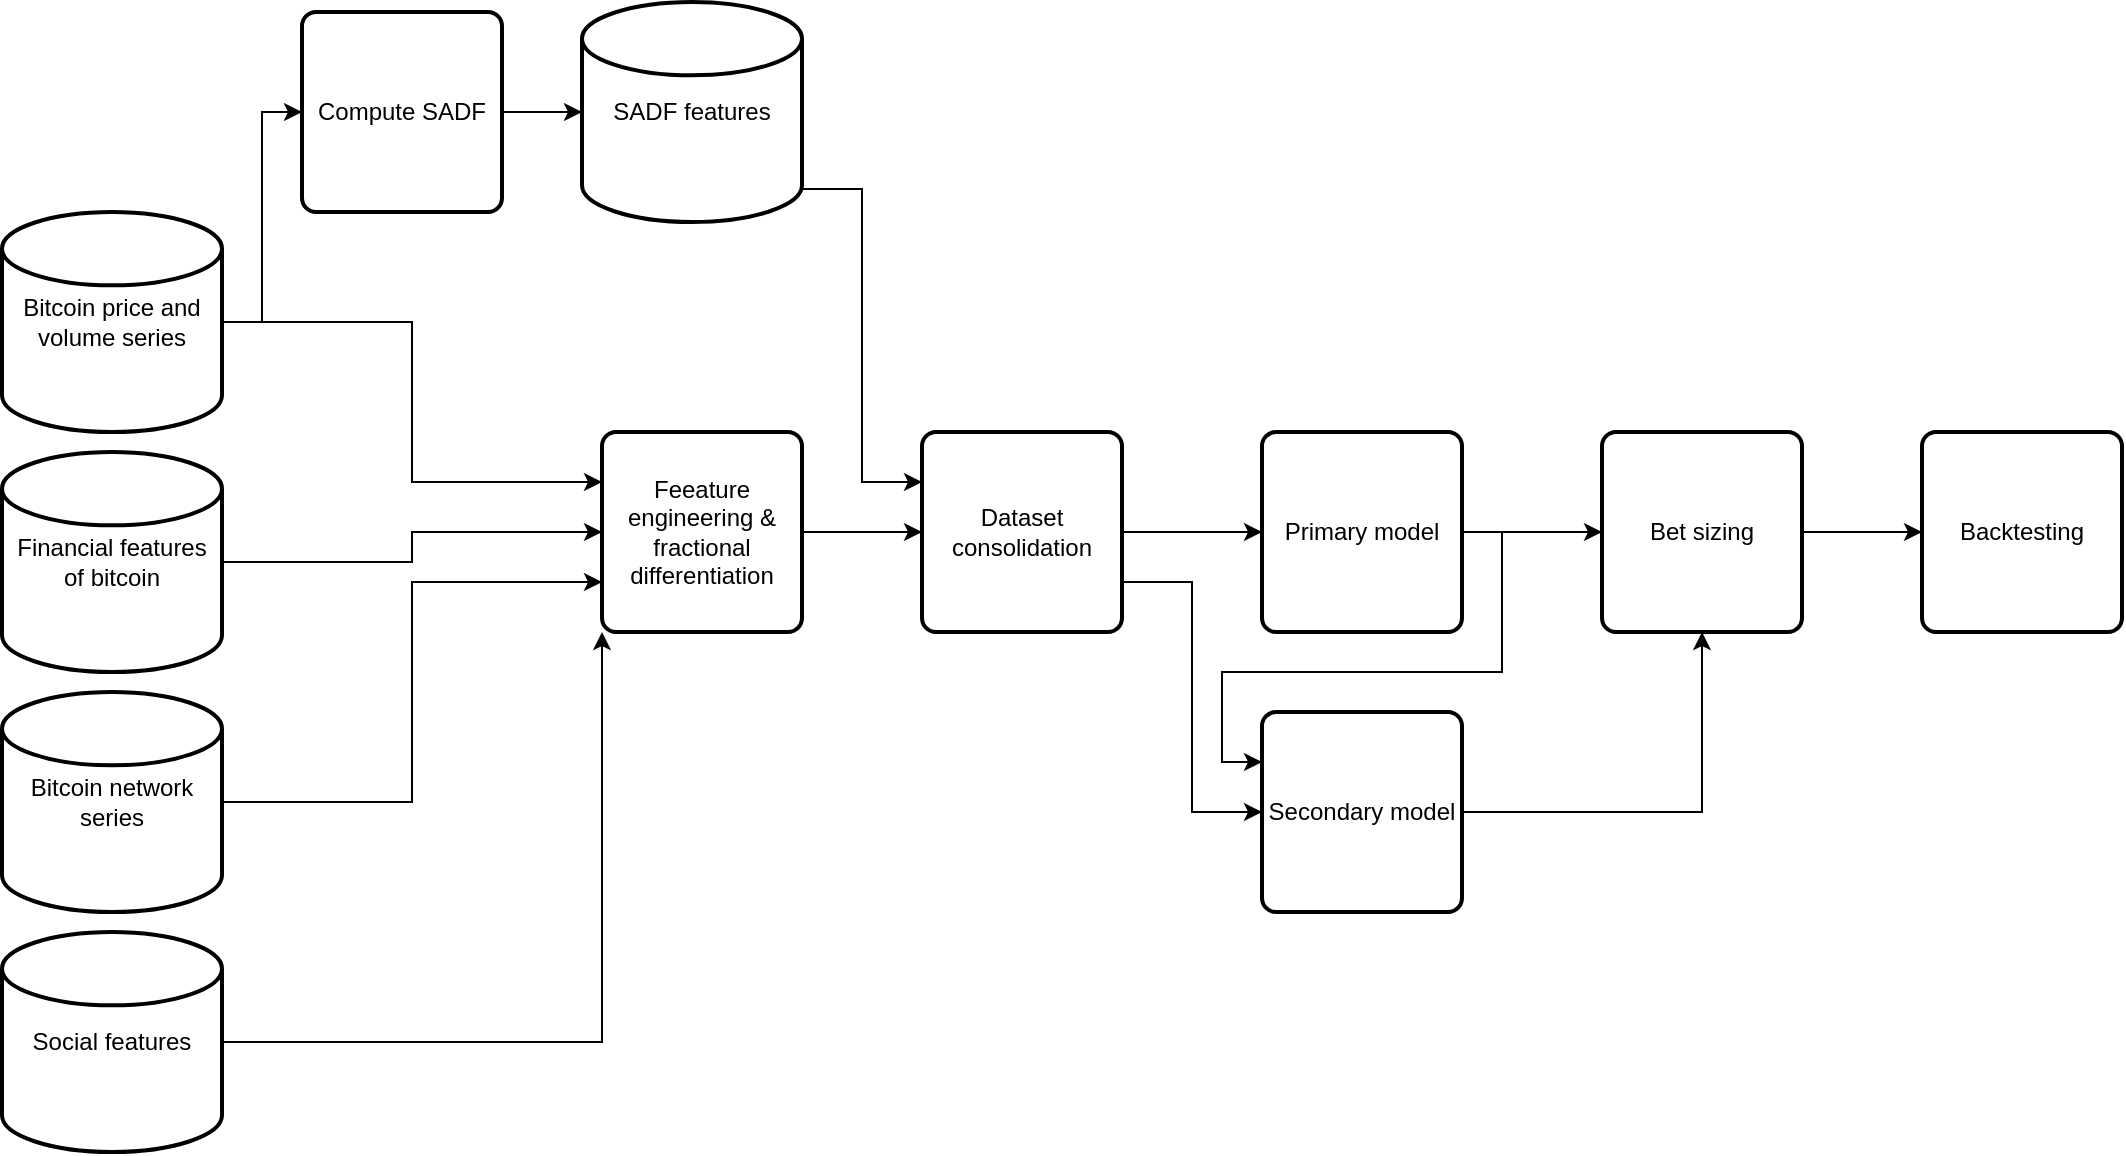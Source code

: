 <mxfile version="14.0.1" type="device"><diagram id="gLYQfHSDHygPexUMRD7l" name="Page-1"><mxGraphModel dx="1847" dy="823" grid="1" gridSize="10" guides="1" tooltips="1" connect="1" arrows="1" fold="1" page="1" pageScale="1" pageWidth="1169" pageHeight="827" math="0" shadow="0"><root><mxCell id="0"/><mxCell id="1" parent="0"/><mxCell id="1RsABWERr97SKwDZGCKk-7" style="edgeStyle=orthogonalEdgeStyle;rounded=0;orthogonalLoop=1;jettySize=auto;html=1;exitX=1;exitY=0.5;exitDx=0;exitDy=0;exitPerimeter=0;entryX=0;entryY=0.5;entryDx=0;entryDy=0;" edge="1" parent="1" source="1RsABWERr97SKwDZGCKk-1" target="1RsABWERr97SKwDZGCKk-6"><mxGeometry relative="1" as="geometry"/></mxCell><mxCell id="1RsABWERr97SKwDZGCKk-10" style="edgeStyle=orthogonalEdgeStyle;rounded=0;orthogonalLoop=1;jettySize=auto;html=1;exitX=1;exitY=0.5;exitDx=0;exitDy=0;exitPerimeter=0;entryX=0;entryY=0.25;entryDx=0;entryDy=0;" edge="1" parent="1" source="1RsABWERr97SKwDZGCKk-1" target="1RsABWERr97SKwDZGCKk-9"><mxGeometry relative="1" as="geometry"/></mxCell><mxCell id="1RsABWERr97SKwDZGCKk-1" value="Bitcoin price and volume series" style="strokeWidth=2;html=1;shape=mxgraph.flowchart.database;whiteSpace=wrap;" vertex="1" parent="1"><mxGeometry x="40" y="185" width="110" height="110" as="geometry"/></mxCell><mxCell id="1RsABWERr97SKwDZGCKk-11" style="edgeStyle=orthogonalEdgeStyle;rounded=0;orthogonalLoop=1;jettySize=auto;html=1;exitX=1;exitY=0.5;exitDx=0;exitDy=0;exitPerimeter=0;" edge="1" parent="1" source="1RsABWERr97SKwDZGCKk-2" target="1RsABWERr97SKwDZGCKk-9"><mxGeometry relative="1" as="geometry"/></mxCell><mxCell id="1RsABWERr97SKwDZGCKk-2" value="Financial features of bitcoin" style="strokeWidth=2;html=1;shape=mxgraph.flowchart.database;whiteSpace=wrap;" vertex="1" parent="1"><mxGeometry x="40" y="305" width="110" height="110" as="geometry"/></mxCell><mxCell id="1RsABWERr97SKwDZGCKk-12" style="edgeStyle=orthogonalEdgeStyle;rounded=0;orthogonalLoop=1;jettySize=auto;html=1;exitX=1;exitY=0.5;exitDx=0;exitDy=0;exitPerimeter=0;entryX=0;entryY=0.75;entryDx=0;entryDy=0;" edge="1" parent="1" source="1RsABWERr97SKwDZGCKk-3" target="1RsABWERr97SKwDZGCKk-9"><mxGeometry relative="1" as="geometry"/></mxCell><mxCell id="1RsABWERr97SKwDZGCKk-3" value="Bitcoin network series" style="strokeWidth=2;html=1;shape=mxgraph.flowchart.database;whiteSpace=wrap;" vertex="1" parent="1"><mxGeometry x="40" y="425" width="110" height="110" as="geometry"/></mxCell><mxCell id="1RsABWERr97SKwDZGCKk-16" style="edgeStyle=orthogonalEdgeStyle;rounded=0;orthogonalLoop=1;jettySize=auto;html=1;exitX=1;exitY=0.85;exitDx=0;exitDy=0;exitPerimeter=0;entryX=0;entryY=0.25;entryDx=0;entryDy=0;" edge="1" parent="1" source="1RsABWERr97SKwDZGCKk-4" target="1RsABWERr97SKwDZGCKk-14"><mxGeometry relative="1" as="geometry"/></mxCell><mxCell id="1RsABWERr97SKwDZGCKk-4" value="SADF features" style="strokeWidth=2;html=1;shape=mxgraph.flowchart.database;whiteSpace=wrap;" vertex="1" parent="1"><mxGeometry x="330" y="80" width="110" height="110" as="geometry"/></mxCell><mxCell id="1RsABWERr97SKwDZGCKk-13" style="edgeStyle=orthogonalEdgeStyle;rounded=0;orthogonalLoop=1;jettySize=auto;html=1;exitX=1;exitY=0.5;exitDx=0;exitDy=0;exitPerimeter=0;entryX=0;entryY=1;entryDx=0;entryDy=0;" edge="1" parent="1" source="1RsABWERr97SKwDZGCKk-5" target="1RsABWERr97SKwDZGCKk-9"><mxGeometry relative="1" as="geometry"/></mxCell><mxCell id="1RsABWERr97SKwDZGCKk-5" value="Social features" style="strokeWidth=2;html=1;shape=mxgraph.flowchart.database;whiteSpace=wrap;" vertex="1" parent="1"><mxGeometry x="40" y="545" width="110" height="110" as="geometry"/></mxCell><mxCell id="1RsABWERr97SKwDZGCKk-8" style="edgeStyle=orthogonalEdgeStyle;rounded=0;orthogonalLoop=1;jettySize=auto;html=1;exitX=1;exitY=0.5;exitDx=0;exitDy=0;entryX=0;entryY=0.5;entryDx=0;entryDy=0;entryPerimeter=0;" edge="1" parent="1" source="1RsABWERr97SKwDZGCKk-6" target="1RsABWERr97SKwDZGCKk-4"><mxGeometry relative="1" as="geometry"/></mxCell><mxCell id="1RsABWERr97SKwDZGCKk-6" value="Compute SADF" style="rounded=1;whiteSpace=wrap;html=1;absoluteArcSize=1;arcSize=14;strokeWidth=2;" vertex="1" parent="1"><mxGeometry x="190" y="85" width="100" height="100" as="geometry"/></mxCell><mxCell id="1RsABWERr97SKwDZGCKk-15" style="edgeStyle=orthogonalEdgeStyle;rounded=0;orthogonalLoop=1;jettySize=auto;html=1;exitX=1;exitY=0.5;exitDx=0;exitDy=0;" edge="1" parent="1" source="1RsABWERr97SKwDZGCKk-9" target="1RsABWERr97SKwDZGCKk-14"><mxGeometry relative="1" as="geometry"/></mxCell><mxCell id="1RsABWERr97SKwDZGCKk-9" value="Feeature engineering &amp;amp; fractional differentiation" style="rounded=1;whiteSpace=wrap;html=1;absoluteArcSize=1;arcSize=14;strokeWidth=2;" vertex="1" parent="1"><mxGeometry x="340" y="295" width="100" height="100" as="geometry"/></mxCell><mxCell id="1RsABWERr97SKwDZGCKk-18" style="edgeStyle=orthogonalEdgeStyle;rounded=0;orthogonalLoop=1;jettySize=auto;html=1;exitX=1;exitY=0.5;exitDx=0;exitDy=0;entryX=0;entryY=0.5;entryDx=0;entryDy=0;" edge="1" parent="1" source="1RsABWERr97SKwDZGCKk-14" target="1RsABWERr97SKwDZGCKk-17"><mxGeometry relative="1" as="geometry"/></mxCell><mxCell id="1RsABWERr97SKwDZGCKk-25" style="edgeStyle=orthogonalEdgeStyle;rounded=0;orthogonalLoop=1;jettySize=auto;html=1;exitX=1;exitY=0.75;exitDx=0;exitDy=0;entryX=0;entryY=0.5;entryDx=0;entryDy=0;" edge="1" parent="1" source="1RsABWERr97SKwDZGCKk-14" target="1RsABWERr97SKwDZGCKk-19"><mxGeometry relative="1" as="geometry"/></mxCell><mxCell id="1RsABWERr97SKwDZGCKk-14" value="Dataset consolidation" style="rounded=1;whiteSpace=wrap;html=1;absoluteArcSize=1;arcSize=14;strokeWidth=2;" vertex="1" parent="1"><mxGeometry x="500" y="295" width="100" height="100" as="geometry"/></mxCell><mxCell id="1RsABWERr97SKwDZGCKk-26" style="edgeStyle=orthogonalEdgeStyle;rounded=0;orthogonalLoop=1;jettySize=auto;html=1;exitX=1;exitY=0.5;exitDx=0;exitDy=0;entryX=0;entryY=0.5;entryDx=0;entryDy=0;" edge="1" parent="1" source="1RsABWERr97SKwDZGCKk-17" target="1RsABWERr97SKwDZGCKk-21"><mxGeometry relative="1" as="geometry"/></mxCell><mxCell id="1RsABWERr97SKwDZGCKk-27" style="edgeStyle=orthogonalEdgeStyle;rounded=0;orthogonalLoop=1;jettySize=auto;html=1;exitX=1;exitY=0.5;exitDx=0;exitDy=0;entryX=0;entryY=0.25;entryDx=0;entryDy=0;" edge="1" parent="1" source="1RsABWERr97SKwDZGCKk-17" target="1RsABWERr97SKwDZGCKk-19"><mxGeometry relative="1" as="geometry"/></mxCell><mxCell id="1RsABWERr97SKwDZGCKk-17" value="Primary model" style="rounded=1;whiteSpace=wrap;html=1;absoluteArcSize=1;arcSize=14;strokeWidth=2;" vertex="1" parent="1"><mxGeometry x="670" y="295" width="100" height="100" as="geometry"/></mxCell><mxCell id="1RsABWERr97SKwDZGCKk-22" style="edgeStyle=orthogonalEdgeStyle;rounded=0;orthogonalLoop=1;jettySize=auto;html=1;exitX=1;exitY=0.5;exitDx=0;exitDy=0;" edge="1" parent="1" source="1RsABWERr97SKwDZGCKk-19" target="1RsABWERr97SKwDZGCKk-21"><mxGeometry relative="1" as="geometry"/></mxCell><mxCell id="1RsABWERr97SKwDZGCKk-19" value="Secondary model" style="rounded=1;whiteSpace=wrap;html=1;absoluteArcSize=1;arcSize=14;strokeWidth=2;" vertex="1" parent="1"><mxGeometry x="670" y="435" width="100" height="100" as="geometry"/></mxCell><mxCell id="1RsABWERr97SKwDZGCKk-24" style="edgeStyle=orthogonalEdgeStyle;rounded=0;orthogonalLoop=1;jettySize=auto;html=1;exitX=1;exitY=0.5;exitDx=0;exitDy=0;" edge="1" parent="1" source="1RsABWERr97SKwDZGCKk-21" target="1RsABWERr97SKwDZGCKk-23"><mxGeometry relative="1" as="geometry"/></mxCell><mxCell id="1RsABWERr97SKwDZGCKk-21" value="Bet sizing" style="rounded=1;whiteSpace=wrap;html=1;absoluteArcSize=1;arcSize=14;strokeWidth=2;" vertex="1" parent="1"><mxGeometry x="840" y="295" width="100" height="100" as="geometry"/></mxCell><mxCell id="1RsABWERr97SKwDZGCKk-23" value="Backtesting" style="rounded=1;whiteSpace=wrap;html=1;absoluteArcSize=1;arcSize=14;strokeWidth=2;" vertex="1" parent="1"><mxGeometry x="1000" y="295" width="100" height="100" as="geometry"/></mxCell></root></mxGraphModel></diagram></mxfile>